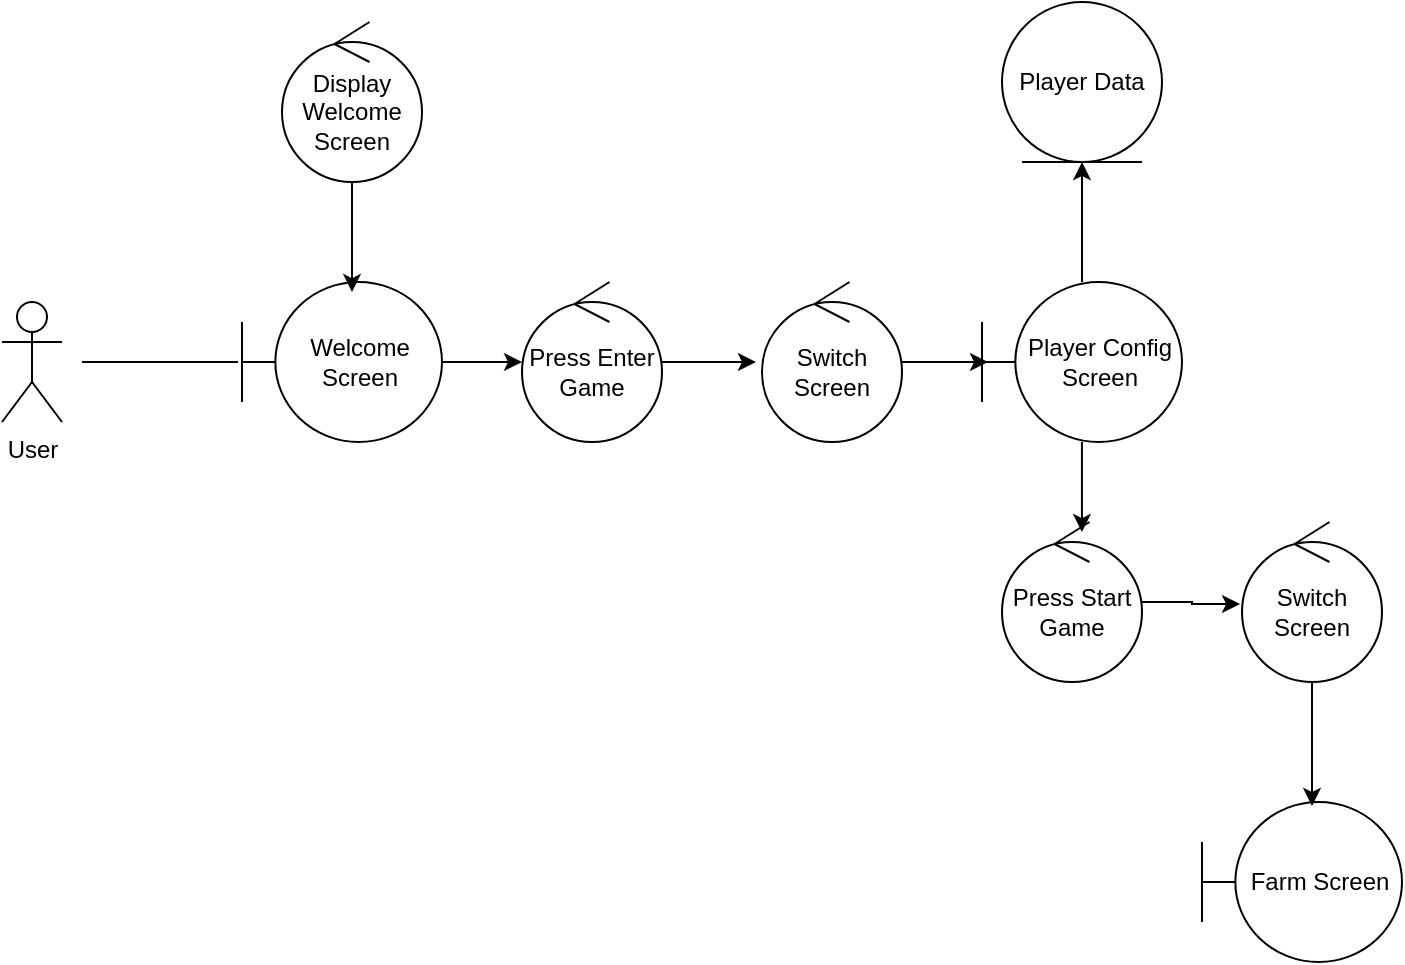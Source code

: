 <mxfile version="13.8.1" type="device"><diagram id="LD0-LlNp-73SWZuQEakS" name="Page-1"><mxGraphModel dx="780" dy="695" grid="1" gridSize="10" guides="1" tooltips="1" connect="1" arrows="1" fold="1" page="1" pageScale="1" pageWidth="850" pageHeight="1100" math="0" shadow="0"><root><mxCell id="0"/><mxCell id="1" parent="0"/><mxCell id="_i8F9SEJg1JnyqMcilov-19" style="edgeStyle=orthogonalEdgeStyle;rounded=0;orthogonalLoop=1;jettySize=auto;html=1;entryX=0;entryY=0.5;entryDx=0;entryDy=0;entryPerimeter=0;" parent="1" source="_i8F9SEJg1JnyqMcilov-2" target="_i8F9SEJg1JnyqMcilov-13" edge="1"><mxGeometry relative="1" as="geometry"/></mxCell><mxCell id="_i8F9SEJg1JnyqMcilov-2" value="Welcome Screen" style="shape=umlBoundary;whiteSpace=wrap;html=1;" parent="1" vertex="1"><mxGeometry x="180" y="220" width="100" height="80" as="geometry"/></mxCell><mxCell id="_i8F9SEJg1JnyqMcilov-4" value="User&lt;br&gt;" style="shape=umlActor;verticalLabelPosition=bottom;verticalAlign=top;html=1;" parent="1" vertex="1"><mxGeometry x="60" y="230" width="30" height="60" as="geometry"/></mxCell><mxCell id="_i8F9SEJg1JnyqMcilov-6" value="" style="endArrow=none;html=1;entryX=-0.02;entryY=0.5;entryDx=0;entryDy=0;entryPerimeter=0;" parent="1" target="_i8F9SEJg1JnyqMcilov-2" edge="1"><mxGeometry width="50" height="50" relative="1" as="geometry"><mxPoint x="100" y="260" as="sourcePoint"/><mxPoint x="140" y="210" as="targetPoint"/></mxGeometry></mxCell><mxCell id="h_ssYML_0wFSTRTHleBf-3" style="edgeStyle=orthogonalEdgeStyle;rounded=0;orthogonalLoop=1;jettySize=auto;html=1;entryX=0.5;entryY=1;entryDx=0;entryDy=0;" edge="1" parent="1" source="_i8F9SEJg1JnyqMcilov-8" target="_i8F9SEJg1JnyqMcilov-10"><mxGeometry relative="1" as="geometry"/></mxCell><mxCell id="h_ssYML_0wFSTRTHleBf-6" style="edgeStyle=orthogonalEdgeStyle;rounded=0;orthogonalLoop=1;jettySize=auto;html=1;entryX=0.571;entryY=0.063;entryDx=0;entryDy=0;entryPerimeter=0;" edge="1" parent="1" source="_i8F9SEJg1JnyqMcilov-8" target="h_ssYML_0wFSTRTHleBf-4"><mxGeometry relative="1" as="geometry"/></mxCell><mxCell id="_i8F9SEJg1JnyqMcilov-8" value="Player Config Screen" style="shape=umlBoundary;whiteSpace=wrap;html=1;" parent="1" vertex="1"><mxGeometry x="550" y="220" width="100" height="80" as="geometry"/></mxCell><mxCell id="_i8F9SEJg1JnyqMcilov-9" value="Farm Screen" style="shape=umlBoundary;whiteSpace=wrap;html=1;" parent="1" vertex="1"><mxGeometry x="660" y="480" width="100" height="80" as="geometry"/></mxCell><mxCell id="_i8F9SEJg1JnyqMcilov-10" value="Player Data" style="ellipse;shape=umlEntity;whiteSpace=wrap;html=1;" parent="1" vertex="1"><mxGeometry x="560" y="80" width="80" height="80" as="geometry"/></mxCell><mxCell id="_i8F9SEJg1JnyqMcilov-18" style="edgeStyle=orthogonalEdgeStyle;rounded=0;orthogonalLoop=1;jettySize=auto;html=1;entryX=0.55;entryY=0.063;entryDx=0;entryDy=0;entryPerimeter=0;" parent="1" source="_i8F9SEJg1JnyqMcilov-11" target="_i8F9SEJg1JnyqMcilov-2" edge="1"><mxGeometry relative="1" as="geometry"/></mxCell><mxCell id="_i8F9SEJg1JnyqMcilov-11" value="Display Welcome Screen" style="ellipse;shape=umlControl;whiteSpace=wrap;html=1;" parent="1" vertex="1"><mxGeometry x="200" y="90" width="70" height="80" as="geometry"/></mxCell><mxCell id="_i8F9SEJg1JnyqMcilov-22" style="edgeStyle=orthogonalEdgeStyle;rounded=0;orthogonalLoop=1;jettySize=auto;html=1;entryX=-0.043;entryY=0.5;entryDx=0;entryDy=0;entryPerimeter=0;" parent="1" source="_i8F9SEJg1JnyqMcilov-13" target="_i8F9SEJg1JnyqMcilov-17" edge="1"><mxGeometry relative="1" as="geometry"/></mxCell><mxCell id="_i8F9SEJg1JnyqMcilov-13" value="Press Enter Game" style="ellipse;shape=umlControl;whiteSpace=wrap;html=1;" parent="1" vertex="1"><mxGeometry x="320" y="220" width="70" height="80" as="geometry"/></mxCell><mxCell id="h_ssYML_0wFSTRTHleBf-2" style="edgeStyle=orthogonalEdgeStyle;rounded=0;orthogonalLoop=1;jettySize=auto;html=1;entryX=0.03;entryY=0.5;entryDx=0;entryDy=0;entryPerimeter=0;" edge="1" parent="1" source="_i8F9SEJg1JnyqMcilov-17"><mxGeometry relative="1" as="geometry"><mxPoint x="553" y="260" as="targetPoint"/></mxGeometry></mxCell><mxCell id="_i8F9SEJg1JnyqMcilov-17" value="Switch Screen" style="ellipse;shape=umlControl;whiteSpace=wrap;html=1;" parent="1" vertex="1"><mxGeometry x="440" y="220" width="70" height="80" as="geometry"/></mxCell><mxCell id="h_ssYML_0wFSTRTHleBf-8" style="edgeStyle=orthogonalEdgeStyle;rounded=0;orthogonalLoop=1;jettySize=auto;html=1;entryX=-0.014;entryY=0.513;entryDx=0;entryDy=0;entryPerimeter=0;" edge="1" parent="1" source="h_ssYML_0wFSTRTHleBf-4" target="h_ssYML_0wFSTRTHleBf-7"><mxGeometry relative="1" as="geometry"/></mxCell><mxCell id="h_ssYML_0wFSTRTHleBf-4" value="Press Start Game" style="ellipse;shape=umlControl;whiteSpace=wrap;html=1;" vertex="1" parent="1"><mxGeometry x="560" y="340" width="70" height="80" as="geometry"/></mxCell><mxCell id="h_ssYML_0wFSTRTHleBf-9" style="edgeStyle=orthogonalEdgeStyle;rounded=0;orthogonalLoop=1;jettySize=auto;html=1;entryX=0.55;entryY=0.025;entryDx=0;entryDy=0;entryPerimeter=0;" edge="1" parent="1" source="h_ssYML_0wFSTRTHleBf-7" target="_i8F9SEJg1JnyqMcilov-9"><mxGeometry relative="1" as="geometry"/></mxCell><mxCell id="h_ssYML_0wFSTRTHleBf-7" value="Switch Screen" style="ellipse;shape=umlControl;whiteSpace=wrap;html=1;" vertex="1" parent="1"><mxGeometry x="680" y="340" width="70" height="80" as="geometry"/></mxCell></root></mxGraphModel></diagram></mxfile>